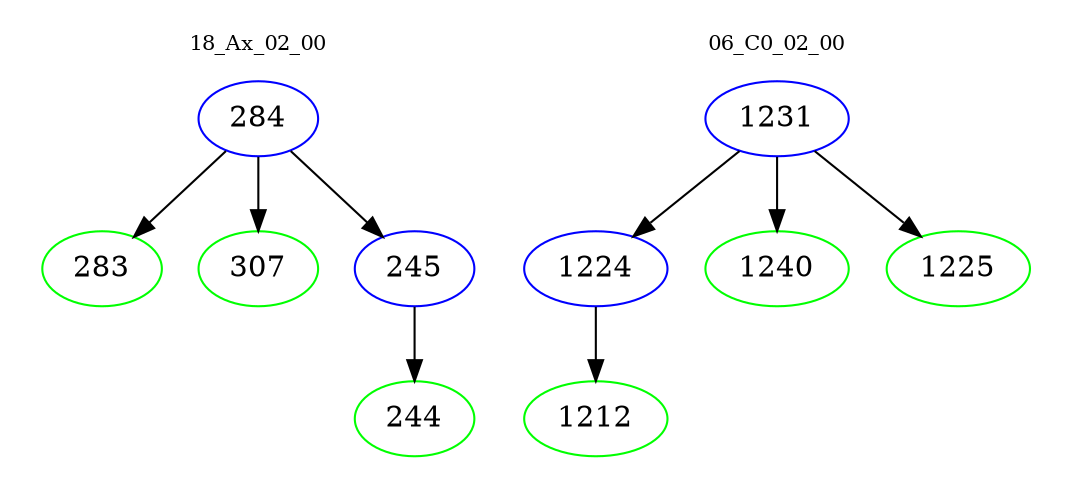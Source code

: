 digraph{
subgraph cluster_0 {
color = white
label = "18_Ax_02_00";
fontsize=10;
T0_284 [label="284", color="blue"]
T0_284 -> T0_283 [color="black"]
T0_283 [label="283", color="green"]
T0_284 -> T0_307 [color="black"]
T0_307 [label="307", color="green"]
T0_284 -> T0_245 [color="black"]
T0_245 [label="245", color="blue"]
T0_245 -> T0_244 [color="black"]
T0_244 [label="244", color="green"]
}
subgraph cluster_1 {
color = white
label = "06_C0_02_00";
fontsize=10;
T1_1231 [label="1231", color="blue"]
T1_1231 -> T1_1224 [color="black"]
T1_1224 [label="1224", color="blue"]
T1_1224 -> T1_1212 [color="black"]
T1_1212 [label="1212", color="green"]
T1_1231 -> T1_1240 [color="black"]
T1_1240 [label="1240", color="green"]
T1_1231 -> T1_1225 [color="black"]
T1_1225 [label="1225", color="green"]
}
}
